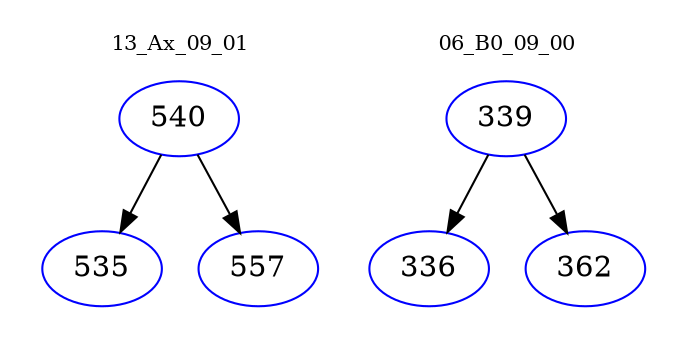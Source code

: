 digraph{
subgraph cluster_0 {
color = white
label = "13_Ax_09_01";
fontsize=10;
T0_540 [label="540", color="blue"]
T0_540 -> T0_535 [color="black"]
T0_535 [label="535", color="blue"]
T0_540 -> T0_557 [color="black"]
T0_557 [label="557", color="blue"]
}
subgraph cluster_1 {
color = white
label = "06_B0_09_00";
fontsize=10;
T1_339 [label="339", color="blue"]
T1_339 -> T1_336 [color="black"]
T1_336 [label="336", color="blue"]
T1_339 -> T1_362 [color="black"]
T1_362 [label="362", color="blue"]
}
}
